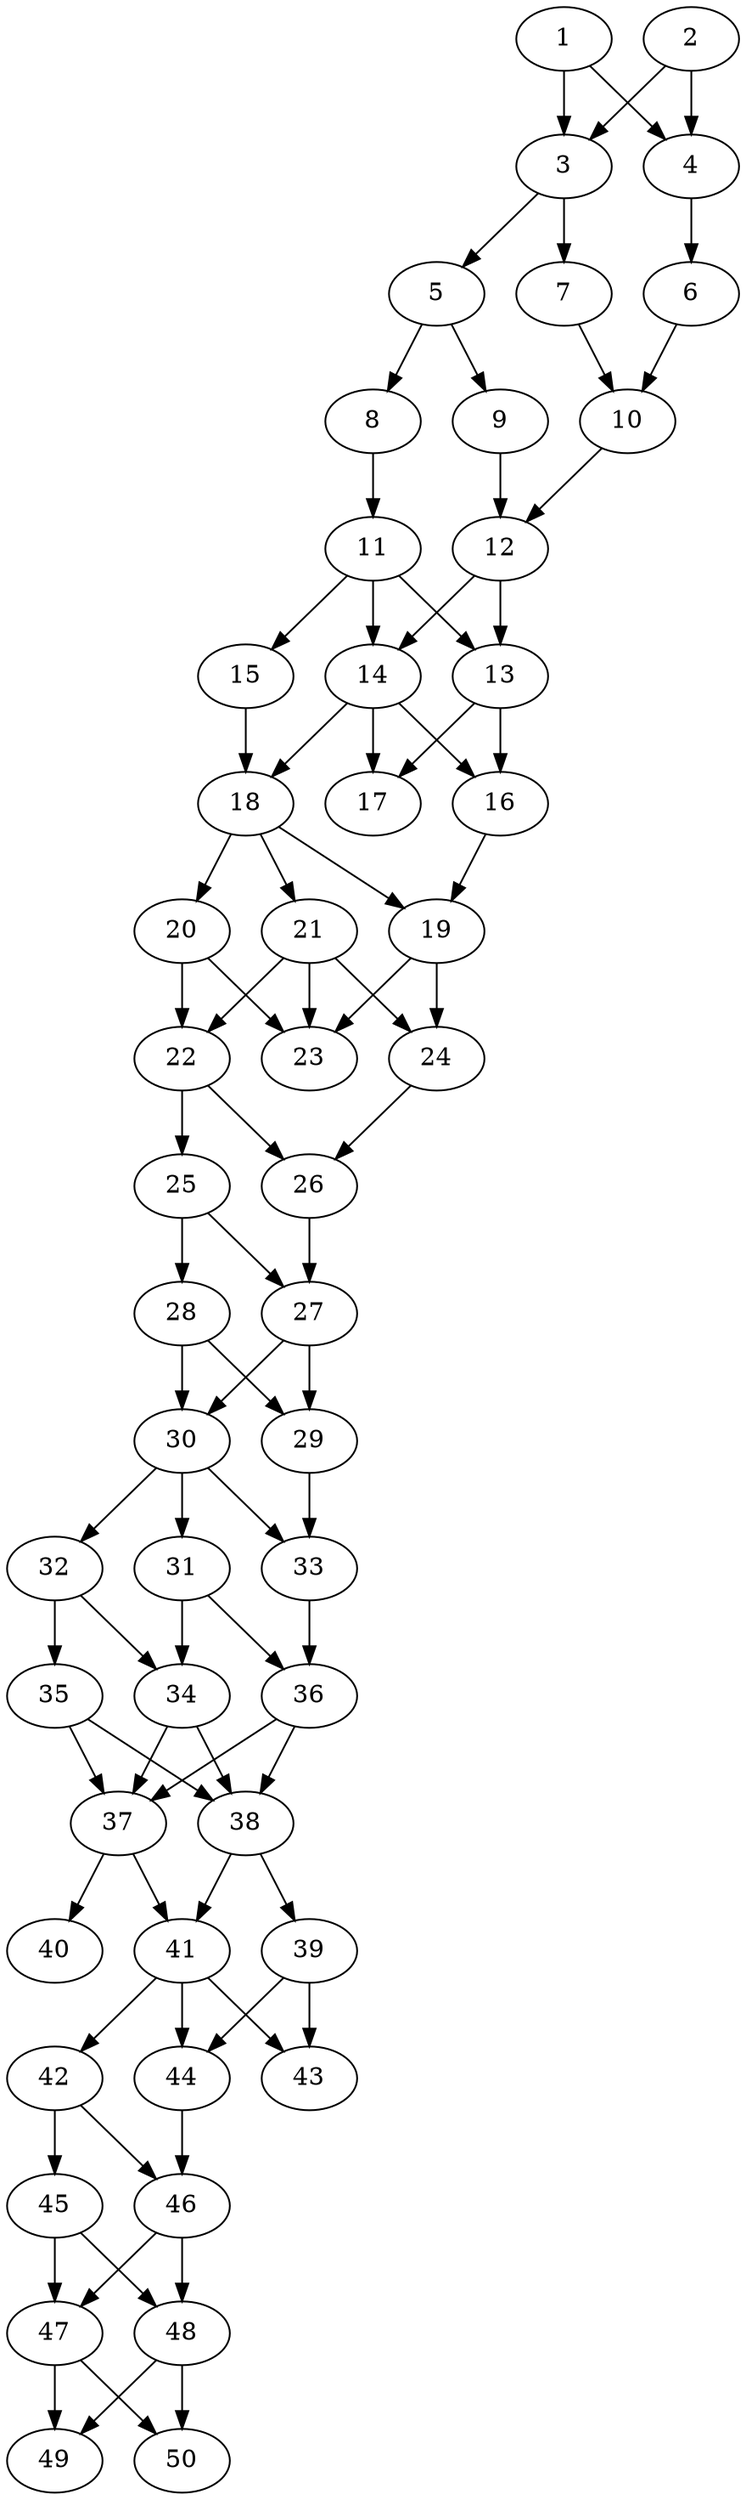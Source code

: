 // DAG automatically generated by daggen at Thu Oct  3 14:07:57 2019
// ./daggen --dot -n 50 --ccr 0.4 --fat 0.3 --regular 0.7 --density 0.7 --mindata 5242880 --maxdata 52428800 
digraph G {
  1 [size="129320960", alpha="0.14", expect_size="51728384"] 
  1 -> 3 [size ="51728384"]
  1 -> 4 [size ="51728384"]
  2 [size="37506560", alpha="0.06", expect_size="15002624"] 
  2 -> 3 [size ="15002624"]
  2 -> 4 [size ="15002624"]
  3 [size="56038400", alpha="0.00", expect_size="22415360"] 
  3 -> 5 [size ="22415360"]
  3 -> 7 [size ="22415360"]
  4 [size="71843840", alpha="0.04", expect_size="28737536"] 
  4 -> 6 [size ="28737536"]
  5 [size="108052480", alpha="0.17", expect_size="43220992"] 
  5 -> 8 [size ="43220992"]
  5 -> 9 [size ="43220992"]
  6 [size="115578880", alpha="0.11", expect_size="46231552"] 
  6 -> 10 [size ="46231552"]
  7 [size="72896000", alpha="0.11", expect_size="29158400"] 
  7 -> 10 [size ="29158400"]
  8 [size="83737600", alpha="0.09", expect_size="33495040"] 
  8 -> 11 [size ="33495040"]
  9 [size="50690560", alpha="0.06", expect_size="20276224"] 
  9 -> 12 [size ="20276224"]
  10 [size="110049280", alpha="0.13", expect_size="44019712"] 
  10 -> 12 [size ="44019712"]
  11 [size="77939200", alpha="0.14", expect_size="31175680"] 
  11 -> 13 [size ="31175680"]
  11 -> 14 [size ="31175680"]
  11 -> 15 [size ="31175680"]
  12 [size="41925120", alpha="0.16", expect_size="16770048"] 
  12 -> 13 [size ="16770048"]
  12 -> 14 [size ="16770048"]
  13 [size="74915840", alpha="0.03", expect_size="29966336"] 
  13 -> 16 [size ="29966336"]
  13 -> 17 [size ="29966336"]
  14 [size="76892160", alpha="0.00", expect_size="30756864"] 
  14 -> 16 [size ="30756864"]
  14 -> 17 [size ="30756864"]
  14 -> 18 [size ="30756864"]
  15 [size="100610560", alpha="0.13", expect_size="40244224"] 
  15 -> 18 [size ="40244224"]
  16 [size="81249280", alpha="0.19", expect_size="32499712"] 
  16 -> 19 [size ="32499712"]
  17 [size="27888640", alpha="0.19", expect_size="11155456"] 
  18 [size="92712960", alpha="0.04", expect_size="37085184"] 
  18 -> 19 [size ="37085184"]
  18 -> 20 [size ="37085184"]
  18 -> 21 [size ="37085184"]
  19 [size="29120000", alpha="0.16", expect_size="11648000"] 
  19 -> 23 [size ="11648000"]
  19 -> 24 [size ="11648000"]
  20 [size="67161600", alpha="0.09", expect_size="26864640"] 
  20 -> 22 [size ="26864640"]
  20 -> 23 [size ="26864640"]
  21 [size="25679360", alpha="0.03", expect_size="10271744"] 
  21 -> 22 [size ="10271744"]
  21 -> 23 [size ="10271744"]
  21 -> 24 [size ="10271744"]
  22 [size="105310720", alpha="0.01", expect_size="42124288"] 
  22 -> 25 [size ="42124288"]
  22 -> 26 [size ="42124288"]
  23 [size="79905280", alpha="0.06", expect_size="31962112"] 
  24 [size="100277760", alpha="0.01", expect_size="40111104"] 
  24 -> 26 [size ="40111104"]
  25 [size="102543360", alpha="0.12", expect_size="41017344"] 
  25 -> 27 [size ="41017344"]
  25 -> 28 [size ="41017344"]
  26 [size="60989440", alpha="0.01", expect_size="24395776"] 
  26 -> 27 [size ="24395776"]
  27 [size="57369600", alpha="0.20", expect_size="22947840"] 
  27 -> 29 [size ="22947840"]
  27 -> 30 [size ="22947840"]
  28 [size="48601600", alpha="0.10", expect_size="19440640"] 
  28 -> 29 [size ="19440640"]
  28 -> 30 [size ="19440640"]
  29 [size="74086400", alpha="0.07", expect_size="29634560"] 
  29 -> 33 [size ="29634560"]
  30 [size="47590400", alpha="0.01", expect_size="19036160"] 
  30 -> 31 [size ="19036160"]
  30 -> 32 [size ="19036160"]
  30 -> 33 [size ="19036160"]
  31 [size="103608320", alpha="0.05", expect_size="41443328"] 
  31 -> 34 [size ="41443328"]
  31 -> 36 [size ="41443328"]
  32 [size="122432000", alpha="0.15", expect_size="48972800"] 
  32 -> 34 [size ="48972800"]
  32 -> 35 [size ="48972800"]
  33 [size="128458240", alpha="0.14", expect_size="51383296"] 
  33 -> 36 [size ="51383296"]
  34 [size="46658560", alpha="0.05", expect_size="18663424"] 
  34 -> 37 [size ="18663424"]
  34 -> 38 [size ="18663424"]
  35 [size="53734400", alpha="0.10", expect_size="21493760"] 
  35 -> 37 [size ="21493760"]
  35 -> 38 [size ="21493760"]
  36 [size="126666240", alpha="0.07", expect_size="50666496"] 
  36 -> 37 [size ="50666496"]
  36 -> 38 [size ="50666496"]
  37 [size="14036480", alpha="0.07", expect_size="5614592"] 
  37 -> 40 [size ="5614592"]
  37 -> 41 [size ="5614592"]
  38 [size="129525760", alpha="0.20", expect_size="51810304"] 
  38 -> 39 [size ="51810304"]
  38 -> 41 [size ="51810304"]
  39 [size="71907840", alpha="0.16", expect_size="28763136"] 
  39 -> 43 [size ="28763136"]
  39 -> 44 [size ="28763136"]
  40 [size="114698240", alpha="0.01", expect_size="45879296"] 
  41 [size="118909440", alpha="0.08", expect_size="47563776"] 
  41 -> 42 [size ="47563776"]
  41 -> 43 [size ="47563776"]
  41 -> 44 [size ="47563776"]
  42 [size="31413760", alpha="0.10", expect_size="12565504"] 
  42 -> 45 [size ="12565504"]
  42 -> 46 [size ="12565504"]
  43 [size="116956160", alpha="0.04", expect_size="46782464"] 
  44 [size="83456000", alpha="0.13", expect_size="33382400"] 
  44 -> 46 [size ="33382400"]
  45 [size="112663040", alpha="0.17", expect_size="45065216"] 
  45 -> 47 [size ="45065216"]
  45 -> 48 [size ="45065216"]
  46 [size="56151040", alpha="0.09", expect_size="22460416"] 
  46 -> 47 [size ="22460416"]
  46 -> 48 [size ="22460416"]
  47 [size="100032000", alpha="0.09", expect_size="40012800"] 
  47 -> 49 [size ="40012800"]
  47 -> 50 [size ="40012800"]
  48 [size="23155200", alpha="0.14", expect_size="9262080"] 
  48 -> 49 [size ="9262080"]
  48 -> 50 [size ="9262080"]
  49 [size="23096320", alpha="0.10", expect_size="9238528"] 
  50 [size="115868160", alpha="0.12", expect_size="46347264"] 
}
